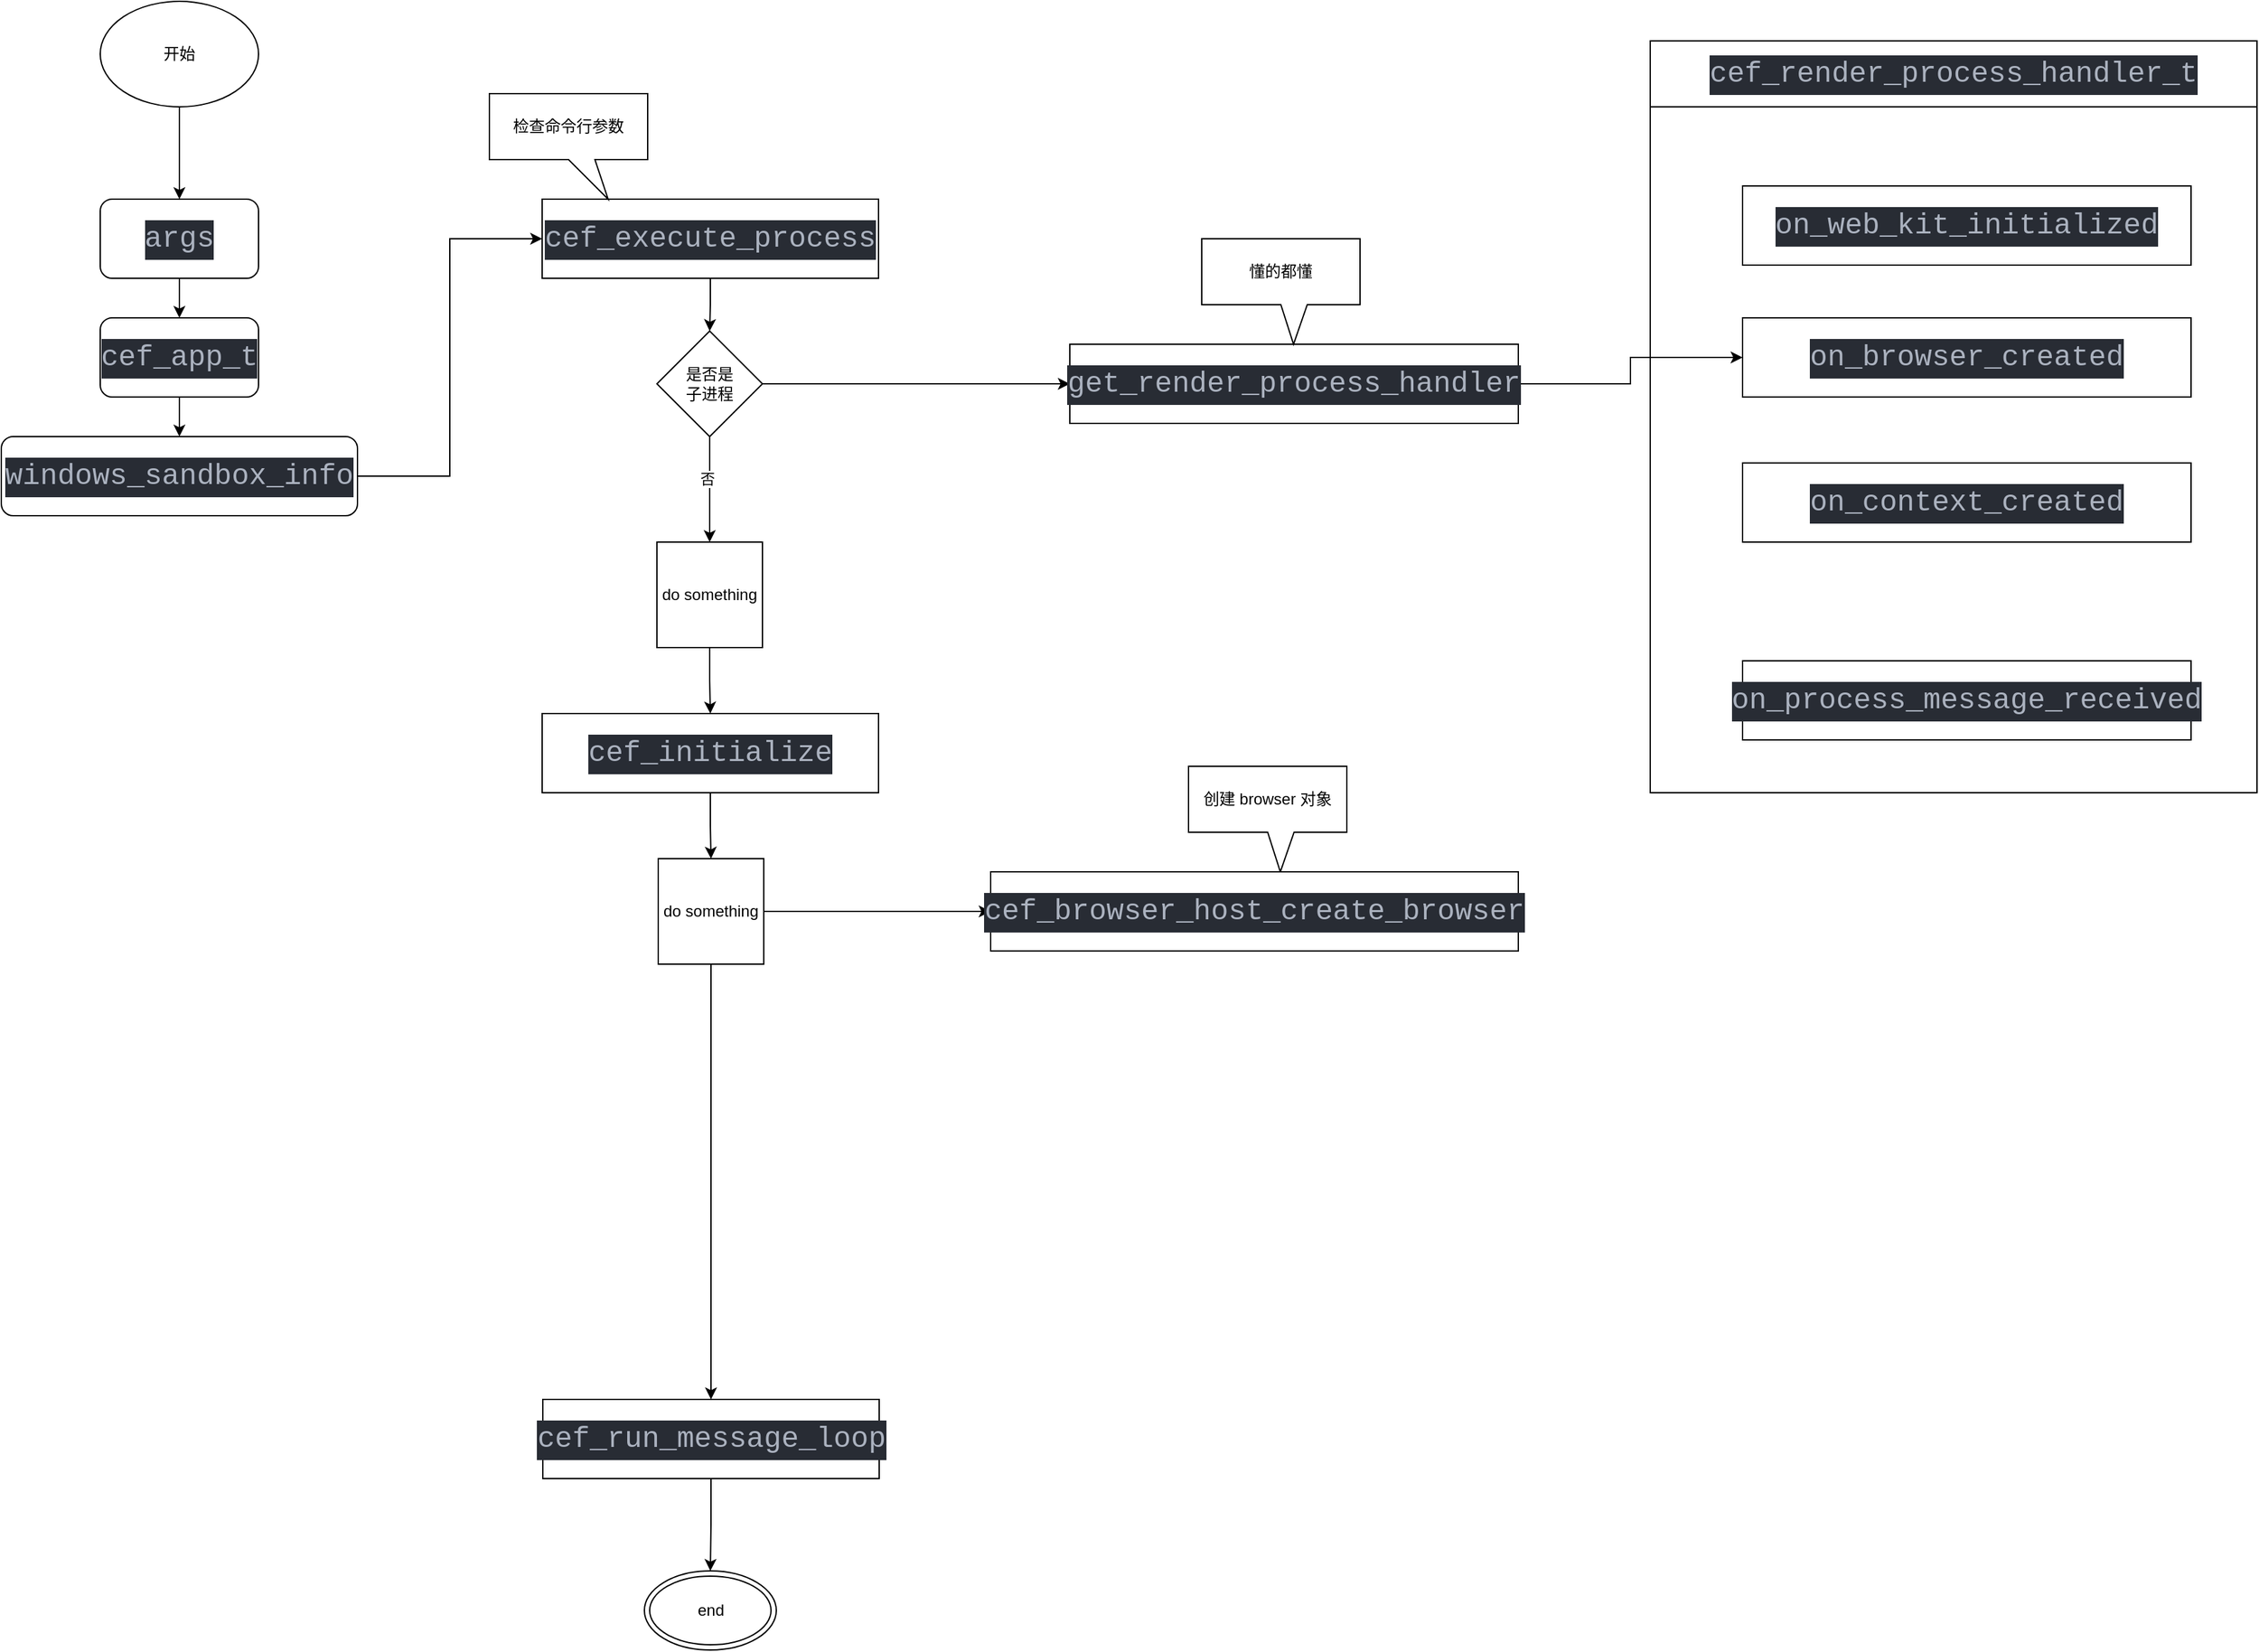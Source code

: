 <mxfile version="22.1.17" type="github">
  <diagram name="Page-1" id="2YBvvXClWsGukQMizWep">
    <mxGraphModel dx="1728" dy="915" grid="1" gridSize="10" guides="1" tooltips="1" connect="1" arrows="1" fold="1" page="1" pageScale="1" pageWidth="850" pageHeight="1100" math="0" shadow="0">
      <root>
        <mxCell id="0" />
        <mxCell id="1" parent="0" />
        <mxCell id="A0iOIshMNF5UCfsPNKWk-53" style="edgeStyle=orthogonalEdgeStyle;rounded=0;orthogonalLoop=1;jettySize=auto;html=1;entryX=0.5;entryY=0;entryDx=0;entryDy=0;" edge="1" parent="1" source="A0iOIshMNF5UCfsPNKWk-35" target="A0iOIshMNF5UCfsPNKWk-50">
          <mxGeometry relative="1" as="geometry" />
        </mxCell>
        <mxCell id="A0iOIshMNF5UCfsPNKWk-35" value="开始" style="ellipse;whiteSpace=wrap;html=1;" vertex="1" parent="1">
          <mxGeometry x="85" y="10" width="120" height="80" as="geometry" />
        </mxCell>
        <mxCell id="A0iOIshMNF5UCfsPNKWk-39" style="edgeStyle=orthogonalEdgeStyle;rounded=0;orthogonalLoop=1;jettySize=auto;html=1;entryX=0.5;entryY=0;entryDx=0;entryDy=0;" edge="1" parent="1" source="A0iOIshMNF5UCfsPNKWk-36" target="A0iOIshMNF5UCfsPNKWk-37">
          <mxGeometry relative="1" as="geometry" />
        </mxCell>
        <mxCell id="A0iOIshMNF5UCfsPNKWk-36" value="&lt;div style=&quot;color: rgb(171, 178, 191); background-color: rgb(40, 44, 52); font-family: Consolas, &amp;quot;Source Code Pro&amp;quot;, &amp;quot;Source Code Pro&amp;quot;, Consolas, &amp;quot;Courier New&amp;quot;, monospace; font-size: 22px; line-height: 30px;&quot;&gt;cef_execute_process&lt;/div&gt;" style="rounded=0;whiteSpace=wrap;html=1;" vertex="1" parent="1">
          <mxGeometry x="420" y="160" width="255" height="60" as="geometry" />
        </mxCell>
        <mxCell id="A0iOIshMNF5UCfsPNKWk-47" style="edgeStyle=orthogonalEdgeStyle;rounded=0;orthogonalLoop=1;jettySize=auto;html=1;" edge="1" parent="1" source="A0iOIshMNF5UCfsPNKWk-37" target="A0iOIshMNF5UCfsPNKWk-44">
          <mxGeometry relative="1" as="geometry" />
        </mxCell>
        <mxCell id="A0iOIshMNF5UCfsPNKWk-48" value="否" style="edgeLabel;html=1;align=center;verticalAlign=middle;resizable=0;points=[];" vertex="1" connectable="0" parent="A0iOIshMNF5UCfsPNKWk-47">
          <mxGeometry x="-0.204" y="-2" relative="1" as="geometry">
            <mxPoint as="offset" />
          </mxGeometry>
        </mxCell>
        <mxCell id="A0iOIshMNF5UCfsPNKWk-83" style="edgeStyle=orthogonalEdgeStyle;rounded=0;orthogonalLoop=1;jettySize=auto;html=1;entryX=0;entryY=0.5;entryDx=0;entryDy=0;" edge="1" parent="1" source="A0iOIshMNF5UCfsPNKWk-37" target="A0iOIshMNF5UCfsPNKWk-82">
          <mxGeometry relative="1" as="geometry" />
        </mxCell>
        <mxCell id="A0iOIshMNF5UCfsPNKWk-37" value="是否是&lt;br&gt;子进程" style="rhombus;whiteSpace=wrap;html=1;" vertex="1" parent="1">
          <mxGeometry x="507" y="260" width="80" height="80" as="geometry" />
        </mxCell>
        <mxCell id="A0iOIshMNF5UCfsPNKWk-73" style="edgeStyle=orthogonalEdgeStyle;rounded=0;orthogonalLoop=1;jettySize=auto;html=1;entryX=0.5;entryY=0;entryDx=0;entryDy=0;" edge="1" parent="1" source="A0iOIshMNF5UCfsPNKWk-40" target="A0iOIshMNF5UCfsPNKWk-43">
          <mxGeometry relative="1" as="geometry" />
        </mxCell>
        <mxCell id="A0iOIshMNF5UCfsPNKWk-40" value="&lt;div style=&quot;color: rgb(171, 178, 191); background-color: rgb(40, 44, 52); font-family: Consolas, &amp;quot;Source Code Pro&amp;quot;, &amp;quot;Source Code Pro&amp;quot;, Consolas, &amp;quot;Courier New&amp;quot;, monospace; font-size: 22px; line-height: 30px;&quot;&gt;&lt;div style=&quot;line-height: 30px;&quot;&gt;cef_initialize&lt;/div&gt;&lt;/div&gt;" style="rounded=0;whiteSpace=wrap;html=1;" vertex="1" parent="1">
          <mxGeometry x="420" y="550" width="255" height="60" as="geometry" />
        </mxCell>
        <mxCell id="A0iOIshMNF5UCfsPNKWk-75" style="edgeStyle=orthogonalEdgeStyle;rounded=0;orthogonalLoop=1;jettySize=auto;html=1;entryX=0.5;entryY=0;entryDx=0;entryDy=0;" edge="1" parent="1" source="A0iOIshMNF5UCfsPNKWk-43" target="A0iOIshMNF5UCfsPNKWk-74">
          <mxGeometry relative="1" as="geometry" />
        </mxCell>
        <mxCell id="A0iOIshMNF5UCfsPNKWk-80" style="edgeStyle=orthogonalEdgeStyle;rounded=0;orthogonalLoop=1;jettySize=auto;html=1;entryX=0;entryY=0.5;entryDx=0;entryDy=0;" edge="1" parent="1" source="A0iOIshMNF5UCfsPNKWk-43" target="A0iOIshMNF5UCfsPNKWk-79">
          <mxGeometry relative="1" as="geometry" />
        </mxCell>
        <mxCell id="A0iOIshMNF5UCfsPNKWk-43" value="do something" style="whiteSpace=wrap;html=1;aspect=fixed;" vertex="1" parent="1">
          <mxGeometry x="508" y="660" width="80" height="80" as="geometry" />
        </mxCell>
        <mxCell id="A0iOIshMNF5UCfsPNKWk-49" style="edgeStyle=orthogonalEdgeStyle;rounded=0;orthogonalLoop=1;jettySize=auto;html=1;entryX=0.5;entryY=0;entryDx=0;entryDy=0;" edge="1" parent="1" source="A0iOIshMNF5UCfsPNKWk-44" target="A0iOIshMNF5UCfsPNKWk-40">
          <mxGeometry relative="1" as="geometry" />
        </mxCell>
        <mxCell id="A0iOIshMNF5UCfsPNKWk-44" value="do something" style="whiteSpace=wrap;html=1;aspect=fixed;" vertex="1" parent="1">
          <mxGeometry x="507" y="420" width="80" height="80" as="geometry" />
        </mxCell>
        <mxCell id="A0iOIshMNF5UCfsPNKWk-54" style="edgeStyle=orthogonalEdgeStyle;rounded=0;orthogonalLoop=1;jettySize=auto;html=1;entryX=0.5;entryY=0;entryDx=0;entryDy=0;" edge="1" parent="1" source="A0iOIshMNF5UCfsPNKWk-50" target="A0iOIshMNF5UCfsPNKWk-51">
          <mxGeometry relative="1" as="geometry" />
        </mxCell>
        <mxCell id="A0iOIshMNF5UCfsPNKWk-50" value="&lt;div style=&quot;color: rgb(171, 178, 191); background-color: rgb(40, 44, 52); font-family: Consolas, &amp;quot;Source Code Pro&amp;quot;, &amp;quot;Source Code Pro&amp;quot;, Consolas, &amp;quot;Courier New&amp;quot;, monospace; font-size: 22px; line-height: 30px;&quot;&gt;args&lt;/div&gt;" style="rounded=1;whiteSpace=wrap;html=1;" vertex="1" parent="1">
          <mxGeometry x="85" y="160" width="120" height="60" as="geometry" />
        </mxCell>
        <mxCell id="A0iOIshMNF5UCfsPNKWk-55" style="edgeStyle=orthogonalEdgeStyle;rounded=0;orthogonalLoop=1;jettySize=auto;html=1;" edge="1" parent="1" source="A0iOIshMNF5UCfsPNKWk-51" target="A0iOIshMNF5UCfsPNKWk-52">
          <mxGeometry relative="1" as="geometry" />
        </mxCell>
        <mxCell id="A0iOIshMNF5UCfsPNKWk-51" value="&lt;div style=&quot;color: rgb(171, 178, 191); background-color: rgb(40, 44, 52); font-family: Consolas, &amp;quot;Source Code Pro&amp;quot;, &amp;quot;Source Code Pro&amp;quot;, Consolas, &amp;quot;Courier New&amp;quot;, monospace; font-size: 22px; line-height: 30px;&quot;&gt;&lt;div style=&quot;line-height: 30px;&quot;&gt;cef_app_t&lt;/div&gt;&lt;/div&gt;" style="rounded=1;whiteSpace=wrap;html=1;" vertex="1" parent="1">
          <mxGeometry x="85" y="250" width="120" height="60" as="geometry" />
        </mxCell>
        <mxCell id="A0iOIshMNF5UCfsPNKWk-63" style="edgeStyle=orthogonalEdgeStyle;rounded=0;orthogonalLoop=1;jettySize=auto;html=1;entryX=0;entryY=0.5;entryDx=0;entryDy=0;" edge="1" parent="1" source="A0iOIshMNF5UCfsPNKWk-52" target="A0iOIshMNF5UCfsPNKWk-36">
          <mxGeometry relative="1" as="geometry" />
        </mxCell>
        <mxCell id="A0iOIshMNF5UCfsPNKWk-52" value="&lt;div style=&quot;color: rgb(171, 178, 191); background-color: rgb(40, 44, 52); font-family: Consolas, &amp;quot;Source Code Pro&amp;quot;, &amp;quot;Source Code Pro&amp;quot;, Consolas, &amp;quot;Courier New&amp;quot;, monospace; font-size: 22px; line-height: 30px;&quot;&gt;&lt;div style=&quot;line-height: 30px;&quot;&gt;windows_sandbox_info&lt;/div&gt;&lt;/div&gt;" style="rounded=1;whiteSpace=wrap;html=1;" vertex="1" parent="1">
          <mxGeometry x="10" y="340" width="270" height="60" as="geometry" />
        </mxCell>
        <mxCell id="A0iOIshMNF5UCfsPNKWk-71" value="检查命令行参数" style="shape=callout;whiteSpace=wrap;html=1;perimeter=calloutPerimeter;position2=0.75;" vertex="1" parent="1">
          <mxGeometry x="380" y="80" width="120" height="80" as="geometry" />
        </mxCell>
        <mxCell id="A0iOIshMNF5UCfsPNKWk-77" style="edgeStyle=orthogonalEdgeStyle;rounded=0;orthogonalLoop=1;jettySize=auto;html=1;" edge="1" parent="1" source="A0iOIshMNF5UCfsPNKWk-74" target="A0iOIshMNF5UCfsPNKWk-76">
          <mxGeometry relative="1" as="geometry">
            <mxPoint x="548" y="1150" as="targetPoint" />
          </mxGeometry>
        </mxCell>
        <mxCell id="A0iOIshMNF5UCfsPNKWk-74" value="&lt;div style=&quot;color: rgb(171, 178, 191); background-color: rgb(40, 44, 52); font-family: Consolas, &amp;quot;Source Code Pro&amp;quot;, &amp;quot;Source Code Pro&amp;quot;, Consolas, &amp;quot;Courier New&amp;quot;, monospace; font-size: 22px; line-height: 30px;&quot;&gt;&lt;div style=&quot;line-height: 30px;&quot;&gt;&lt;div style=&quot;line-height: 30px;&quot;&gt;cef_run_message_loop&lt;/div&gt;&lt;/div&gt;&lt;/div&gt;" style="rounded=0;whiteSpace=wrap;html=1;" vertex="1" parent="1">
          <mxGeometry x="420.5" y="1070" width="255" height="60" as="geometry" />
        </mxCell>
        <mxCell id="A0iOIshMNF5UCfsPNKWk-76" value="end" style="ellipse;shape=doubleEllipse;whiteSpace=wrap;html=1;" vertex="1" parent="1">
          <mxGeometry x="497.5" y="1200" width="100" height="60" as="geometry" />
        </mxCell>
        <mxCell id="A0iOIshMNF5UCfsPNKWk-78" value="创建 browser 对象" style="shape=callout;whiteSpace=wrap;html=1;perimeter=calloutPerimeter;position2=0.58;" vertex="1" parent="1">
          <mxGeometry x="910" y="590" width="120" height="80" as="geometry" />
        </mxCell>
        <mxCell id="A0iOIshMNF5UCfsPNKWk-79" value="&lt;div style=&quot;color: rgb(171, 178, 191); background-color: rgb(40, 44, 52); font-family: Consolas, &amp;quot;Source Code Pro&amp;quot;, &amp;quot;Source Code Pro&amp;quot;, Consolas, &amp;quot;Courier New&amp;quot;, monospace; font-size: 22px; line-height: 30px;&quot;&gt;&lt;div style=&quot;line-height: 30px;&quot;&gt;&lt;div style=&quot;line-height: 30px;&quot;&gt;&lt;div style=&quot;line-height: 30px;&quot;&gt;cef_browser_host_create_browser&lt;/div&gt;&lt;/div&gt;&lt;/div&gt;&lt;/div&gt;" style="rounded=0;whiteSpace=wrap;html=1;" vertex="1" parent="1">
          <mxGeometry x="760" y="670" width="400" height="60" as="geometry" />
        </mxCell>
        <mxCell id="A0iOIshMNF5UCfsPNKWk-90" style="edgeStyle=orthogonalEdgeStyle;rounded=0;orthogonalLoop=1;jettySize=auto;html=1;entryX=0;entryY=0.5;entryDx=0;entryDy=0;" edge="1" parent="1" source="A0iOIshMNF5UCfsPNKWk-82" target="A0iOIshMNF5UCfsPNKWk-86">
          <mxGeometry relative="1" as="geometry" />
        </mxCell>
        <mxCell id="A0iOIshMNF5UCfsPNKWk-82" value="&lt;div style=&quot;color: rgb(171, 178, 191); background-color: rgb(40, 44, 52); font-family: Consolas, &amp;quot;Source Code Pro&amp;quot;, &amp;quot;Source Code Pro&amp;quot;, Consolas, &amp;quot;Courier New&amp;quot;, monospace; font-size: 22px; line-height: 30px;&quot;&gt;&lt;div style=&quot;line-height: 30px;&quot;&gt;get_render_process_handler&lt;/div&gt;&lt;/div&gt;" style="rounded=0;whiteSpace=wrap;html=1;" vertex="1" parent="1">
          <mxGeometry x="820" y="270" width="340" height="60" as="geometry" />
        </mxCell>
        <mxCell id="A0iOIshMNF5UCfsPNKWk-84" value="懂的都懂" style="shape=callout;whiteSpace=wrap;html=1;perimeter=calloutPerimeter;position2=0.58;" vertex="1" parent="1">
          <mxGeometry x="920" y="190" width="120" height="80" as="geometry" />
        </mxCell>
        <mxCell id="A0iOIshMNF5UCfsPNKWk-89" value="&lt;div style=&quot;color: rgb(171, 178, 191); background-color: rgb(40, 44, 52); font-family: Consolas, &amp;quot;Source Code Pro&amp;quot;, &amp;quot;Source Code Pro&amp;quot;, Consolas, &amp;quot;Courier New&amp;quot;, monospace; font-weight: normal; font-size: 22px; line-height: 30px;&quot;&gt;cef_render_process_handler_t&lt;/div&gt;" style="swimlane;whiteSpace=wrap;html=1;startSize=50;" vertex="1" parent="1">
          <mxGeometry x="1260" y="40" width="460" height="570" as="geometry" />
        </mxCell>
        <mxCell id="A0iOIshMNF5UCfsPNKWk-85" value="&lt;div style=&quot;color: rgb(171, 178, 191); background-color: rgb(40, 44, 52); font-family: Consolas, &amp;quot;Source Code Pro&amp;quot;, &amp;quot;Source Code Pro&amp;quot;, Consolas, &amp;quot;Courier New&amp;quot;, monospace; font-size: 22px; line-height: 30px;&quot;&gt;&lt;div style=&quot;line-height: 30px;&quot;&gt;&lt;div style=&quot;line-height: 30px;&quot;&gt;on_web_kit_initialized&lt;/div&gt;&lt;/div&gt;&lt;/div&gt;" style="rounded=0;whiteSpace=wrap;html=1;" vertex="1" parent="A0iOIshMNF5UCfsPNKWk-89">
          <mxGeometry x="70" y="110" width="340" height="60" as="geometry" />
        </mxCell>
        <mxCell id="A0iOIshMNF5UCfsPNKWk-86" value="&lt;div style=&quot;color: rgb(171, 178, 191); background-color: rgb(40, 44, 52); font-family: Consolas, &amp;quot;Source Code Pro&amp;quot;, &amp;quot;Source Code Pro&amp;quot;, Consolas, &amp;quot;Courier New&amp;quot;, monospace; font-size: 22px; line-height: 30px;&quot;&gt;&lt;div style=&quot;line-height: 30px;&quot;&gt;&lt;div style=&quot;line-height: 30px;&quot;&gt;on_browser_created&lt;/div&gt;&lt;/div&gt;&lt;/div&gt;" style="rounded=0;whiteSpace=wrap;html=1;" vertex="1" parent="A0iOIshMNF5UCfsPNKWk-89">
          <mxGeometry x="70" y="210" width="340" height="60" as="geometry" />
        </mxCell>
        <mxCell id="A0iOIshMNF5UCfsPNKWk-87" value="&lt;div style=&quot;color: rgb(171, 178, 191); background-color: rgb(40, 44, 52); font-family: Consolas, &amp;quot;Source Code Pro&amp;quot;, &amp;quot;Source Code Pro&amp;quot;, Consolas, &amp;quot;Courier New&amp;quot;, monospace; font-size: 22px; line-height: 30px;&quot;&gt;&lt;div style=&quot;line-height: 30px;&quot;&gt;&lt;div style=&quot;line-height: 30px;&quot;&gt;on_context_created&lt;/div&gt;&lt;/div&gt;&lt;/div&gt;" style="rounded=0;whiteSpace=wrap;html=1;" vertex="1" parent="A0iOIshMNF5UCfsPNKWk-89">
          <mxGeometry x="70" y="320" width="340" height="60" as="geometry" />
        </mxCell>
        <mxCell id="A0iOIshMNF5UCfsPNKWk-88" value="&lt;div style=&quot;color: rgb(171, 178, 191); background-color: rgb(40, 44, 52); font-family: Consolas, &amp;quot;Source Code Pro&amp;quot;, &amp;quot;Source Code Pro&amp;quot;, Consolas, &amp;quot;Courier New&amp;quot;, monospace; font-size: 22px; line-height: 30px;&quot;&gt;&lt;div style=&quot;line-height: 30px;&quot;&gt;&lt;div style=&quot;line-height: 30px;&quot;&gt;&lt;div style=&quot;line-height: 30px;&quot;&gt;on_process_message_received&lt;/div&gt;&lt;/div&gt;&lt;/div&gt;&lt;/div&gt;" style="rounded=0;whiteSpace=wrap;html=1;" vertex="1" parent="A0iOIshMNF5UCfsPNKWk-89">
          <mxGeometry x="70" y="470" width="340" height="60" as="geometry" />
        </mxCell>
      </root>
    </mxGraphModel>
  </diagram>
</mxfile>
